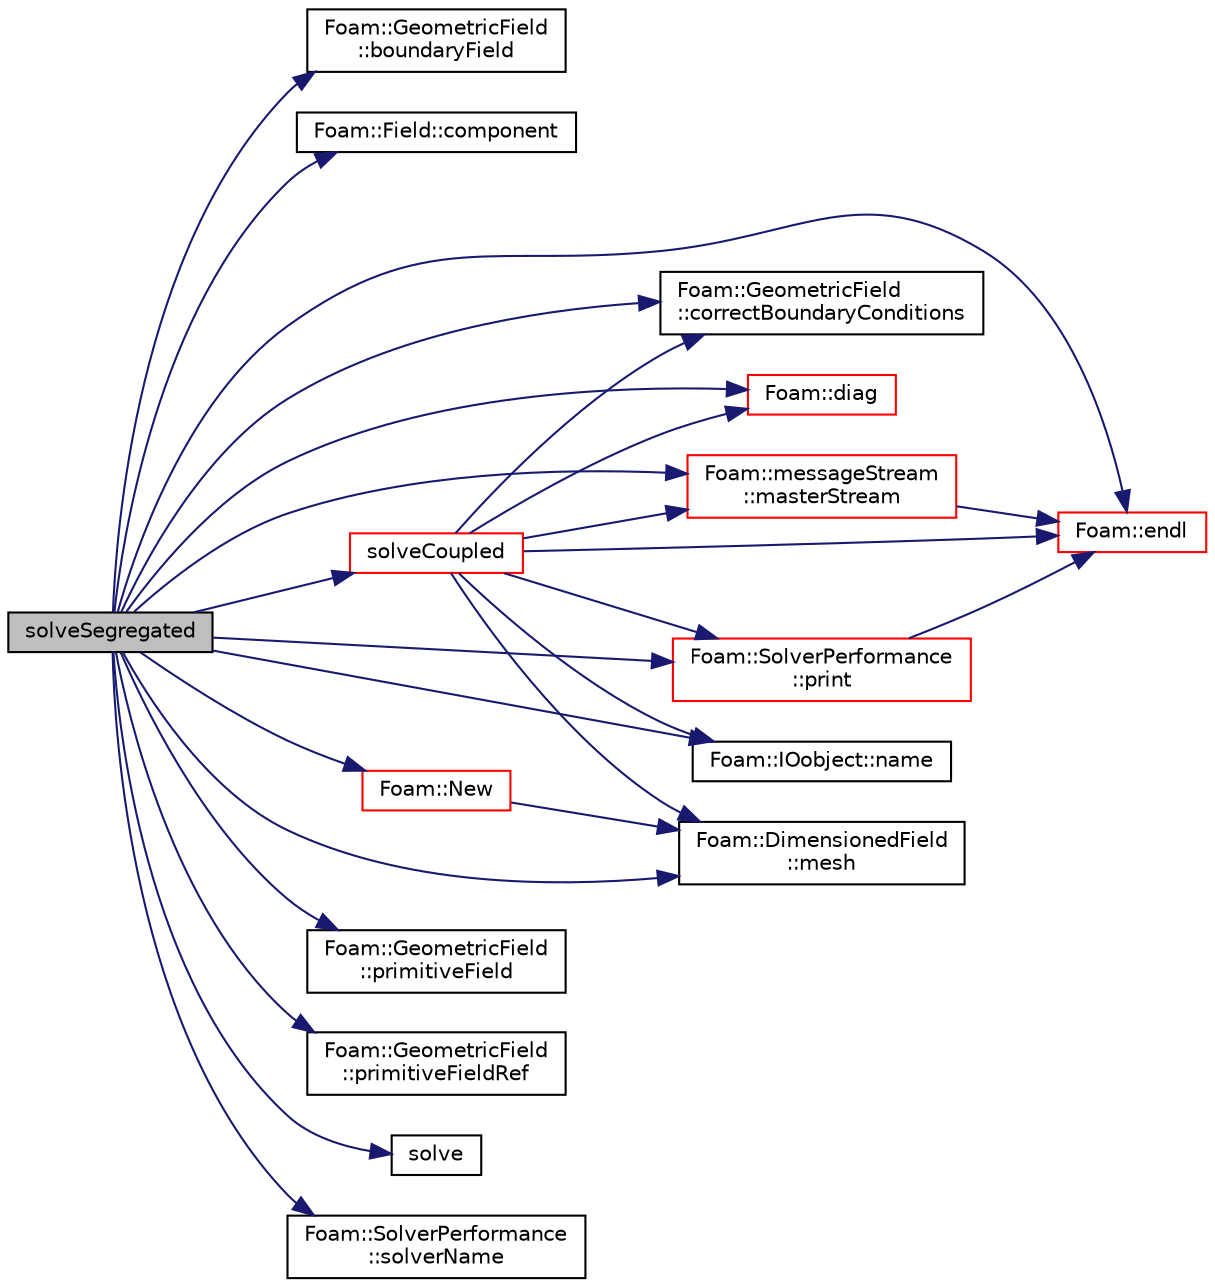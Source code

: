 digraph "solveSegregated"
{
  bgcolor="transparent";
  edge [fontname="Helvetica",fontsize="10",labelfontname="Helvetica",labelfontsize="10"];
  node [fontname="Helvetica",fontsize="10",shape=record];
  rankdir="LR";
  Node3961 [label="solveSegregated",height=0.2,width=0.4,color="black", fillcolor="grey75", style="filled", fontcolor="black"];
  Node3961 -> Node3962 [color="midnightblue",fontsize="10",style="solid",fontname="Helvetica"];
  Node3962 [label="Foam::GeometricField\l::boundaryField",height=0.2,width=0.4,color="black",URL="$a23249.html#a9ff7de36fba06b4f4f77a75142ad72b6",tooltip="Return const-reference to the boundary field. "];
  Node3961 -> Node3963 [color="midnightblue",fontsize="10",style="solid",fontname="Helvetica"];
  Node3963 [label="Foam::Field::component",height=0.2,width=0.4,color="black",URL="$a27573.html#aef03a3d86f5e52bd0f5fd130cb44a20e",tooltip="Return a component field of the field. "];
  Node3961 -> Node3964 [color="midnightblue",fontsize="10",style="solid",fontname="Helvetica"];
  Node3964 [label="Foam::GeometricField\l::correctBoundaryConditions",height=0.2,width=0.4,color="black",URL="$a23249.html#acaf6878ef900e593c4b20812f1b567d6",tooltip="Correct boundary field. "];
  Node3961 -> Node3965 [color="midnightblue",fontsize="10",style="solid",fontname="Helvetica"];
  Node3965 [label="Foam::diag",height=0.2,width=0.4,color="red",URL="$a21851.html#a8cdb0ba0633c91ed7041368519cd217c"];
  Node3961 -> Node3970 [color="midnightblue",fontsize="10",style="solid",fontname="Helvetica"];
  Node3970 [label="Foam::endl",height=0.2,width=0.4,color="red",URL="$a21851.html#a2db8fe02a0d3909e9351bb4275b23ce4",tooltip="Add newline and flush stream. "];
  Node3961 -> Node3972 [color="midnightblue",fontsize="10",style="solid",fontname="Helvetica"];
  Node3972 [label="Foam::messageStream\l::masterStream",height=0.2,width=0.4,color="red",URL="$a27213.html#a0edcebd1d86ac65765e16f155d17b351",tooltip="Convert to OSstream. "];
  Node3972 -> Node3970 [color="midnightblue",fontsize="10",style="solid",fontname="Helvetica"];
  Node3961 -> Node3977 [color="midnightblue",fontsize="10",style="solid",fontname="Helvetica"];
  Node3977 [label="Foam::DimensionedField\l::mesh",height=0.2,width=0.4,color="black",URL="$a27497.html#a8f1110830348a1448a14ab5e3cf47e3b",tooltip="Return mesh. "];
  Node3961 -> Node3978 [color="midnightblue",fontsize="10",style="solid",fontname="Helvetica"];
  Node3978 [label="Foam::IOobject::name",height=0.2,width=0.4,color="black",URL="$a27249.html#acc80e00a8ac919288fb55bd14cc88bf6",tooltip="Return name. "];
  Node3961 -> Node3979 [color="midnightblue",fontsize="10",style="solid",fontname="Helvetica"];
  Node3979 [label="Foam::New",height=0.2,width=0.4,color="red",URL="$a21851.html#a9d62cf14554c95e83f83f14909d9e0ec"];
  Node3979 -> Node3977 [color="midnightblue",fontsize="10",style="solid",fontname="Helvetica"];
  Node3961 -> Node4295 [color="midnightblue",fontsize="10",style="solid",fontname="Helvetica"];
  Node4295 [label="Foam::GeometricField\l::primitiveField",height=0.2,width=0.4,color="black",URL="$a23249.html#a3d8b34acd265b26c7d4984d1618f9ee2",tooltip="Return a const-reference to the internal field. "];
  Node3961 -> Node4258 [color="midnightblue",fontsize="10",style="solid",fontname="Helvetica"];
  Node4258 [label="Foam::GeometricField\l::primitiveFieldRef",height=0.2,width=0.4,color="black",URL="$a23249.html#a1c19f056796aa3c294dccefee1f7d26d",tooltip="Return a reference to the internal field. "];
  Node3961 -> Node4296 [color="midnightblue",fontsize="10",style="solid",fontname="Helvetica"];
  Node4296 [label="Foam::SolverPerformance\l::print",height=0.2,width=0.4,color="red",URL="$a28125.html#a68926051a5d92c255b3604bcccded648",tooltip="Print summary of solver performance to the given stream. "];
  Node4296 -> Node3970 [color="midnightblue",fontsize="10",style="solid",fontname="Helvetica"];
  Node3961 -> Node4300 [color="midnightblue",fontsize="10",style="solid",fontname="Helvetica"];
  Node4300 [label="solve",height=0.2,width=0.4,color="black",URL="$a41549.html#a4ed43d58a6754059fa012bd273d05e33"];
  Node3961 -> Node4301 [color="midnightblue",fontsize="10",style="solid",fontname="Helvetica"];
  Node4301 [label="solveCoupled",height=0.2,width=0.4,color="red",URL="$a23173.html#ab36072dfe5324780d08a7e030c52be5e",tooltip="Solve coupled returning the solution statistics. "];
  Node4301 -> Node3972 [color="midnightblue",fontsize="10",style="solid",fontname="Helvetica"];
  Node4301 -> Node3970 [color="midnightblue",fontsize="10",style="solid",fontname="Helvetica"];
  Node4301 -> Node3977 [color="midnightblue",fontsize="10",style="solid",fontname="Helvetica"];
  Node4301 -> Node3965 [color="midnightblue",fontsize="10",style="solid",fontname="Helvetica"];
  Node4301 -> Node3978 [color="midnightblue",fontsize="10",style="solid",fontname="Helvetica"];
  Node4301 -> Node4296 [color="midnightblue",fontsize="10",style="solid",fontname="Helvetica"];
  Node4301 -> Node3964 [color="midnightblue",fontsize="10",style="solid",fontname="Helvetica"];
  Node3961 -> Node4333 [color="midnightblue",fontsize="10",style="solid",fontname="Helvetica"];
  Node4333 [label="Foam::SolverPerformance\l::solverName",height=0.2,width=0.4,color="black",URL="$a28125.html#a6a2047a89e3e8334a36ca083cbcad984",tooltip="Return solver name. "];
}
